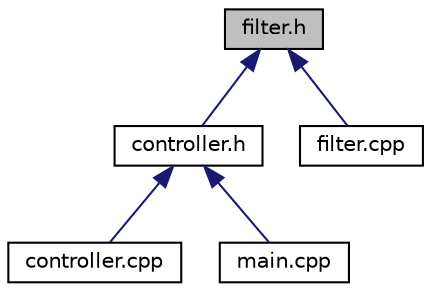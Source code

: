 digraph "filter.h"
{
  edge [fontname="Helvetica",fontsize="10",labelfontname="Helvetica",labelfontsize="10"];
  node [fontname="Helvetica",fontsize="10",shape=record];
  Node1 [label="filter.h",height=0.2,width=0.4,color="black", fillcolor="grey75", style="filled", fontcolor="black"];
  Node1 -> Node2 [dir="back",color="midnightblue",fontsize="10",style="solid"];
  Node2 [label="controller.h",height=0.2,width=0.4,color="black", fillcolor="white", style="filled",URL="$controller_8h.html"];
  Node2 -> Node3 [dir="back",color="midnightblue",fontsize="10",style="solid"];
  Node3 [label="controller.cpp",height=0.2,width=0.4,color="black", fillcolor="white", style="filled",URL="$controller_8cpp.html"];
  Node2 -> Node4 [dir="back",color="midnightblue",fontsize="10",style="solid"];
  Node4 [label="main.cpp",height=0.2,width=0.4,color="black", fillcolor="white", style="filled",URL="$main_8cpp.html"];
  Node1 -> Node5 [dir="back",color="midnightblue",fontsize="10",style="solid"];
  Node5 [label="filter.cpp",height=0.2,width=0.4,color="black", fillcolor="white", style="filled",URL="$filter_8cpp.html"];
}

